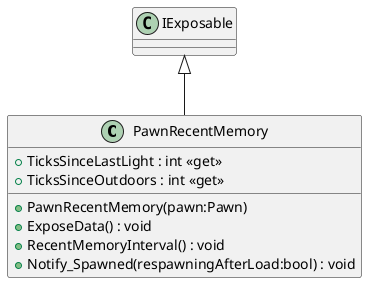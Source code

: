 @startuml
class PawnRecentMemory {
    + TicksSinceLastLight : int <<get>>
    + TicksSinceOutdoors : int <<get>>
    + PawnRecentMemory(pawn:Pawn)
    + ExposeData() : void
    + RecentMemoryInterval() : void
    + Notify_Spawned(respawningAfterLoad:bool) : void
}
IExposable <|-- PawnRecentMemory
@enduml
